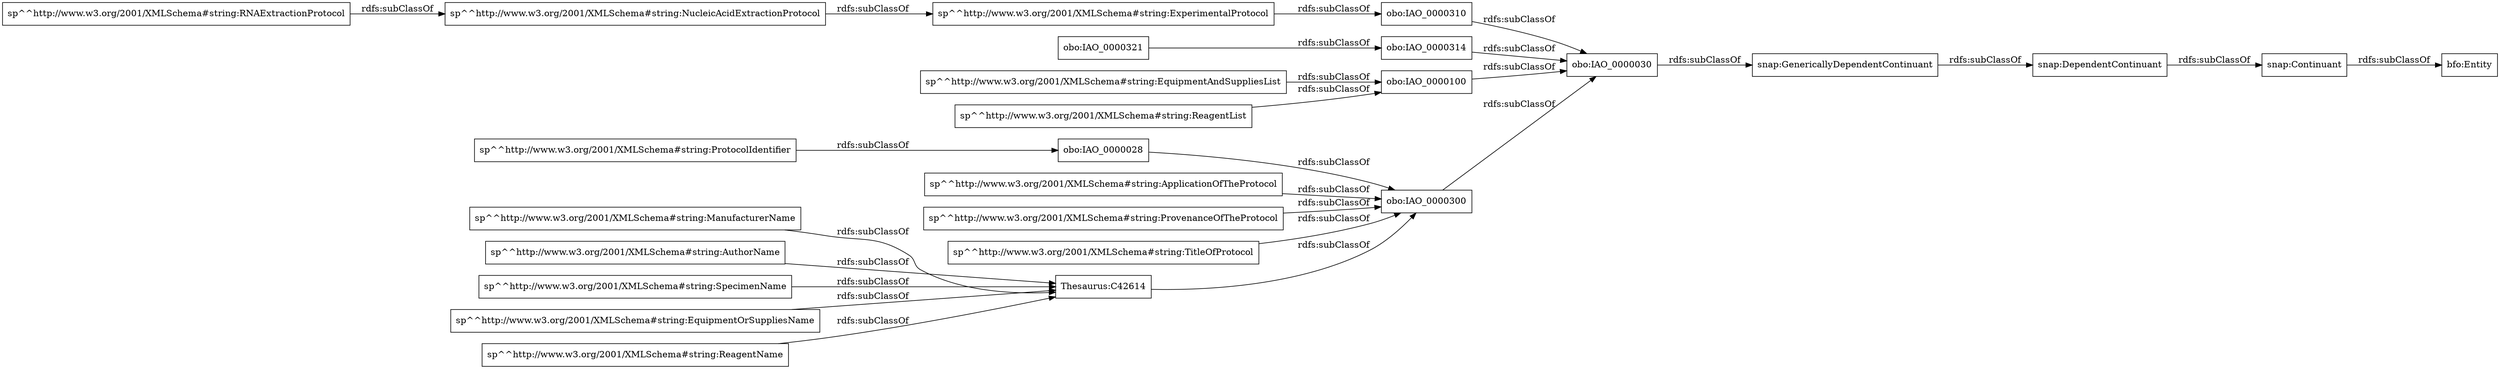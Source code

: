 digraph ar2dtool_diagram { 
rankdir=LR;
size="1000"
node [shape = rectangle, color="black"]; "Thesaurus:C42614" "sp^^http://www.w3.org/2001/XMLSchema#string:ManufacturerName" "obo:IAO_0000028" "obo:IAO_0000310" "sp^^http://www.w3.org/2001/XMLSchema#string:ApplicationOfTheProtocol" "sp^^http://www.w3.org/2001/XMLSchema#string:ProvenanceOfTheProtocol" "obo:IAO_0000314" "obo:IAO_0000100" "sp^^http://www.w3.org/2001/XMLSchema#string:EquipmentAndSuppliesList" "sp^^http://www.w3.org/2001/XMLSchema#string:TitleOfProtocol" "snap:GenericallyDependentContinuant" "sp^^http://www.w3.org/2001/XMLSchema#string:ProtocolIdentifier" "obo:IAO_0000321" "obo:IAO_0000300" "sp^^http://www.w3.org/2001/XMLSchema#string:ExperimentalProtocol" "sp^^http://www.w3.org/2001/XMLSchema#string:AuthorName" "sp^^http://www.w3.org/2001/XMLSchema#string:SpecimenName" "sp^^http://www.w3.org/2001/XMLSchema#string:EquipmentOrSuppliesName" "sp^^http://www.w3.org/2001/XMLSchema#string:RNAExtractionProtocol" "obo:IAO_0000030" "snap:Continuant" "snap:DependentContinuant" "sp^^http://www.w3.org/2001/XMLSchema#string:NucleicAcidExtractionProtocol" "sp^^http://www.w3.org/2001/XMLSchema#string:ReagentList" "bfo:Entity" "sp^^http://www.w3.org/2001/XMLSchema#string:ReagentName" ; /*classes style*/
	"sp^^http://www.w3.org/2001/XMLSchema#string:ProvenanceOfTheProtocol" -> "obo:IAO_0000300" [ label = "rdfs:subClassOf" ];
	"sp^^http://www.w3.org/2001/XMLSchema#string:RNAExtractionProtocol" -> "sp^^http://www.w3.org/2001/XMLSchema#string:NucleicAcidExtractionProtocol" [ label = "rdfs:subClassOf" ];
	"obo:IAO_0000321" -> "obo:IAO_0000314" [ label = "rdfs:subClassOf" ];
	"sp^^http://www.w3.org/2001/XMLSchema#string:TitleOfProtocol" -> "obo:IAO_0000300" [ label = "rdfs:subClassOf" ];
	"sp^^http://www.w3.org/2001/XMLSchema#string:ProtocolIdentifier" -> "obo:IAO_0000028" [ label = "rdfs:subClassOf" ];
	"sp^^http://www.w3.org/2001/XMLSchema#string:NucleicAcidExtractionProtocol" -> "sp^^http://www.w3.org/2001/XMLSchema#string:ExperimentalProtocol" [ label = "rdfs:subClassOf" ];
	"sp^^http://www.w3.org/2001/XMLSchema#string:ReagentList" -> "obo:IAO_0000100" [ label = "rdfs:subClassOf" ];
	"Thesaurus:C42614" -> "obo:IAO_0000300" [ label = "rdfs:subClassOf" ];
	"snap:GenericallyDependentContinuant" -> "snap:DependentContinuant" [ label = "rdfs:subClassOf" ];
	"snap:DependentContinuant" -> "snap:Continuant" [ label = "rdfs:subClassOf" ];
	"sp^^http://www.w3.org/2001/XMLSchema#string:ExperimentalProtocol" -> "obo:IAO_0000310" [ label = "rdfs:subClassOf" ];
	"obo:IAO_0000028" -> "obo:IAO_0000300" [ label = "rdfs:subClassOf" ];
	"obo:IAO_0000310" -> "obo:IAO_0000030" [ label = "rdfs:subClassOf" ];
	"sp^^http://www.w3.org/2001/XMLSchema#string:ApplicationOfTheProtocol" -> "obo:IAO_0000300" [ label = "rdfs:subClassOf" ];
	"obo:IAO_0000300" -> "obo:IAO_0000030" [ label = "rdfs:subClassOf" ];
	"sp^^http://www.w3.org/2001/XMLSchema#string:EquipmentOrSuppliesName" -> "Thesaurus:C42614" [ label = "rdfs:subClassOf" ];
	"sp^^http://www.w3.org/2001/XMLSchema#string:SpecimenName" -> "Thesaurus:C42614" [ label = "rdfs:subClassOf" ];
	"obo:IAO_0000030" -> "snap:GenericallyDependentContinuant" [ label = "rdfs:subClassOf" ];
	"sp^^http://www.w3.org/2001/XMLSchema#string:ReagentName" -> "Thesaurus:C42614" [ label = "rdfs:subClassOf" ];
	"obo:IAO_0000314" -> "obo:IAO_0000030" [ label = "rdfs:subClassOf" ];
	"sp^^http://www.w3.org/2001/XMLSchema#string:ManufacturerName" -> "Thesaurus:C42614" [ label = "rdfs:subClassOf" ];
	"obo:IAO_0000100" -> "obo:IAO_0000030" [ label = "rdfs:subClassOf" ];
	"snap:Continuant" -> "bfo:Entity" [ label = "rdfs:subClassOf" ];
	"sp^^http://www.w3.org/2001/XMLSchema#string:EquipmentAndSuppliesList" -> "obo:IAO_0000100" [ label = "rdfs:subClassOf" ];
	"sp^^http://www.w3.org/2001/XMLSchema#string:AuthorName" -> "Thesaurus:C42614" [ label = "rdfs:subClassOf" ];

}
